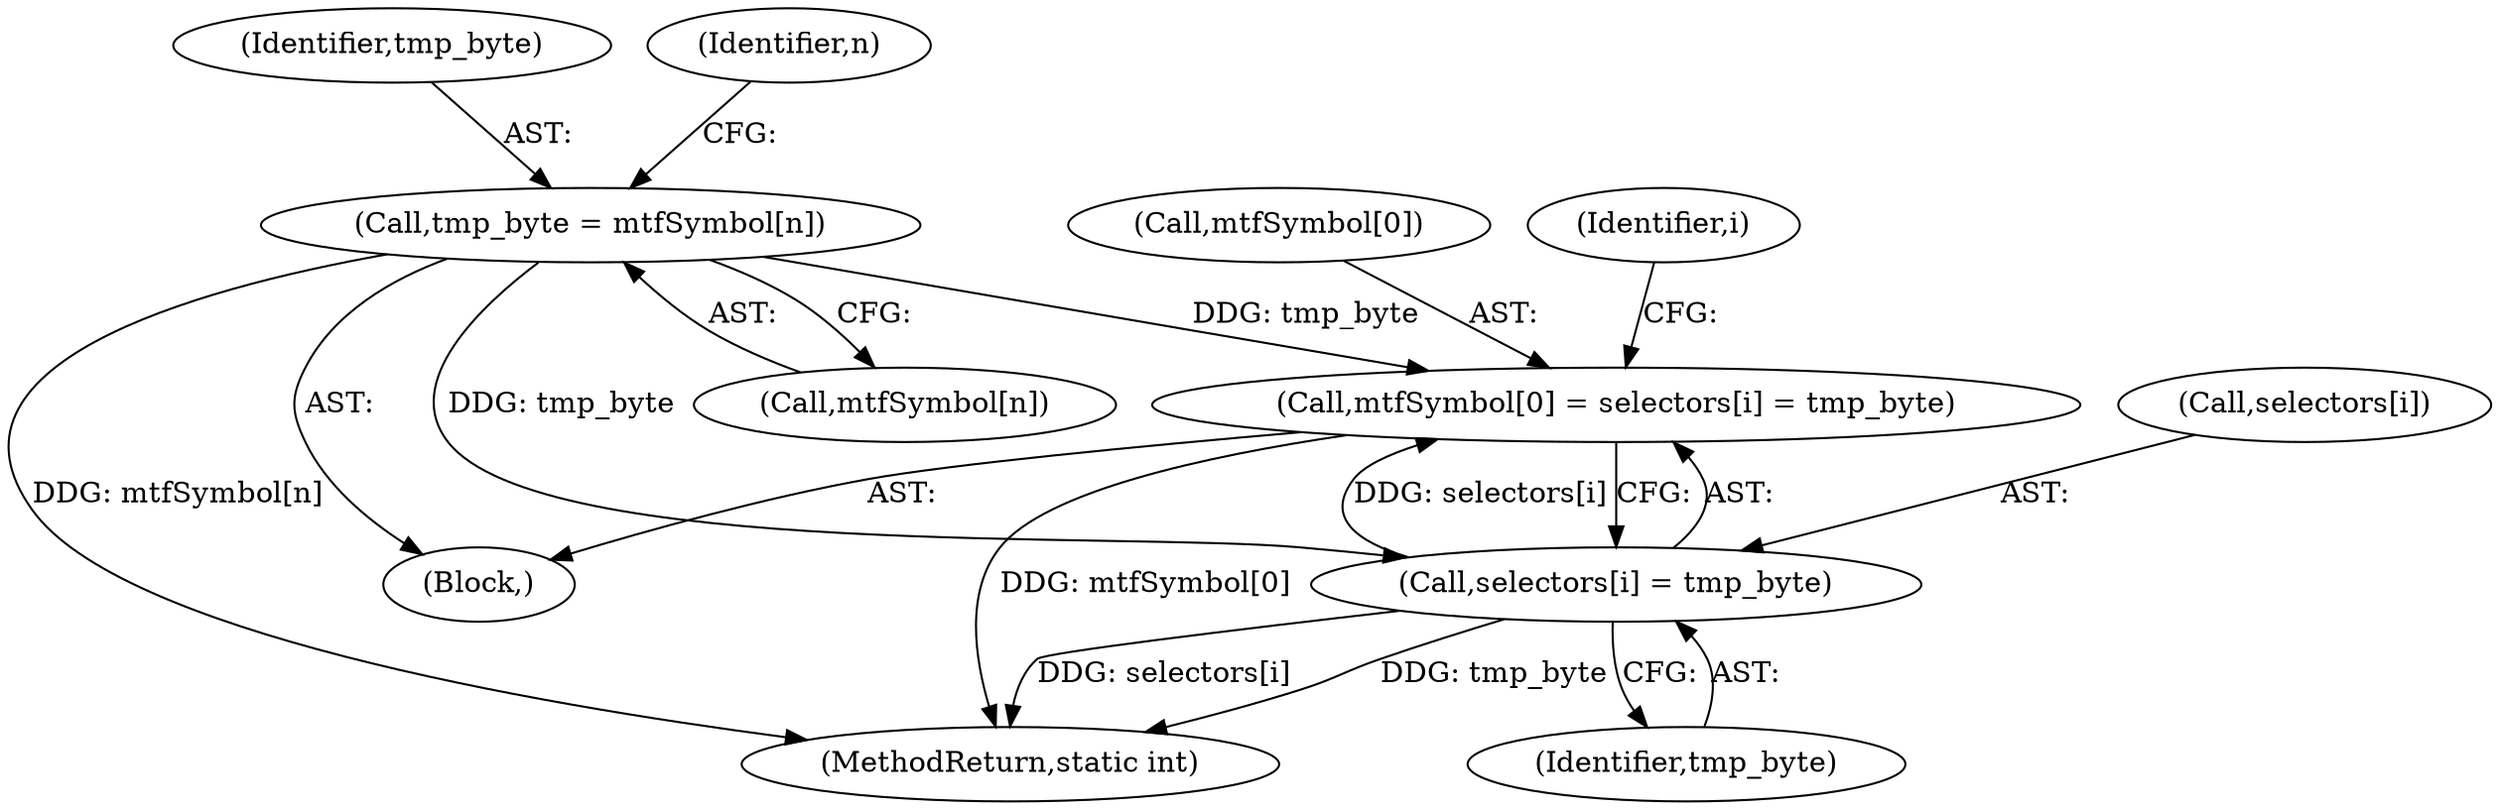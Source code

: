 digraph "0_busybox_0402cb32df015d9372578e3db27db47b33d5c7b0@array" {
"1000412" [label="(Call,mtfSymbol[0] = selectors[i] = tmp_byte)"];
"1000416" [label="(Call,selectors[i] = tmp_byte)"];
"1000393" [label="(Call,tmp_byte = mtfSymbol[n])"];
"1000393" [label="(Call,tmp_byte = mtfSymbol[n])"];
"1000395" [label="(Call,mtfSymbol[n])"];
"1000374" [label="(Block,)"];
"1000394" [label="(Identifier,tmp_byte)"];
"1000413" [label="(Call,mtfSymbol[0])"];
"1000401" [label="(Identifier,n)"];
"1000373" [label="(Identifier,i)"];
"1000416" [label="(Call,selectors[i] = tmp_byte)"];
"1000412" [label="(Call,mtfSymbol[0] = selectors[i] = tmp_byte)"];
"1001173" [label="(MethodReturn,static int)"];
"1000417" [label="(Call,selectors[i])"];
"1000420" [label="(Identifier,tmp_byte)"];
"1000412" -> "1000374"  [label="AST: "];
"1000412" -> "1000416"  [label="CFG: "];
"1000413" -> "1000412"  [label="AST: "];
"1000416" -> "1000412"  [label="AST: "];
"1000373" -> "1000412"  [label="CFG: "];
"1000412" -> "1001173"  [label="DDG: mtfSymbol[0]"];
"1000416" -> "1000412"  [label="DDG: selectors[i]"];
"1000393" -> "1000412"  [label="DDG: tmp_byte"];
"1000416" -> "1000420"  [label="CFG: "];
"1000417" -> "1000416"  [label="AST: "];
"1000420" -> "1000416"  [label="AST: "];
"1000416" -> "1001173"  [label="DDG: tmp_byte"];
"1000416" -> "1001173"  [label="DDG: selectors[i]"];
"1000393" -> "1000416"  [label="DDG: tmp_byte"];
"1000393" -> "1000374"  [label="AST: "];
"1000393" -> "1000395"  [label="CFG: "];
"1000394" -> "1000393"  [label="AST: "];
"1000395" -> "1000393"  [label="AST: "];
"1000401" -> "1000393"  [label="CFG: "];
"1000393" -> "1001173"  [label="DDG: mtfSymbol[n]"];
}
